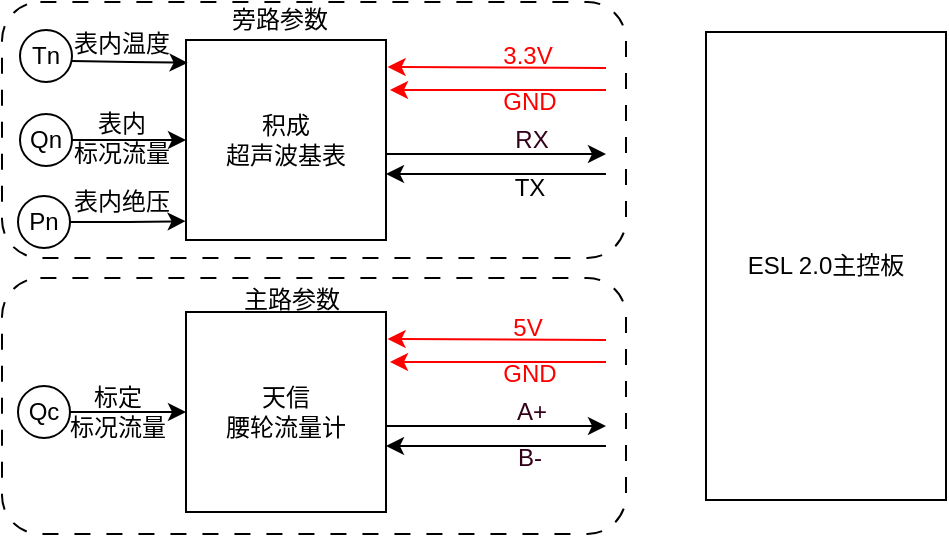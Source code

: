 <mxfile version="26.1.1">
  <diagram name="第 1 页" id="oSzv-MNwIdyoCOyah9a0">
    <mxGraphModel dx="366" dy="255" grid="1" gridSize="10" guides="1" tooltips="1" connect="1" arrows="1" fold="1" page="1" pageScale="1" pageWidth="827" pageHeight="1169" math="0" shadow="0">
      <root>
        <mxCell id="0" />
        <mxCell id="1" parent="0" />
        <mxCell id="xc5HwtYUv8VB5vv1GFga-48" value="" style="rounded=1;whiteSpace=wrap;html=1;dashed=1;dashPattern=8 8;" vertex="1" parent="1">
          <mxGeometry x="18" y="269" width="312" height="128" as="geometry" />
        </mxCell>
        <mxCell id="xc5HwtYUv8VB5vv1GFga-47" value="" style="rounded=1;whiteSpace=wrap;html=1;dashed=1;dashPattern=8 8;" vertex="1" parent="1">
          <mxGeometry x="18" y="131" width="312" height="128" as="geometry" />
        </mxCell>
        <mxCell id="xc5HwtYUv8VB5vv1GFga-1" value="ESL 2.0主控板" style="rounded=0;whiteSpace=wrap;html=1;" vertex="1" parent="1">
          <mxGeometry x="370" y="146" width="120" height="234" as="geometry" />
        </mxCell>
        <mxCell id="xc5HwtYUv8VB5vv1GFga-3" value="&lt;div&gt;积成&lt;/div&gt;超声波基表" style="whiteSpace=wrap;html=1;aspect=fixed;" vertex="1" parent="1">
          <mxGeometry x="110" y="150" width="100" height="100" as="geometry" />
        </mxCell>
        <mxCell id="xc5HwtYUv8VB5vv1GFga-4" value="" style="endArrow=classic;html=1;rounded=0;entryX=1.008;entryY=0.135;entryDx=0;entryDy=0;entryPerimeter=0;strokeColor=#FF0000;" edge="1" parent="1" target="xc5HwtYUv8VB5vv1GFga-3">
          <mxGeometry width="50" height="50" relative="1" as="geometry">
            <mxPoint x="320" y="164" as="sourcePoint" />
            <mxPoint x="211" y="156.767" as="targetPoint" />
          </mxGeometry>
        </mxCell>
        <mxCell id="xc5HwtYUv8VB5vv1GFga-5" value="" style="endArrow=classic;html=1;rounded=0;exitX=0.993;exitY=0.455;exitDx=0;exitDy=0;exitPerimeter=0;" edge="1" parent="1">
          <mxGeometry width="50" height="50" relative="1" as="geometry">
            <mxPoint x="210.003" y="206.995" as="sourcePoint" />
            <mxPoint x="320" y="207" as="targetPoint" />
          </mxGeometry>
        </mxCell>
        <mxCell id="xc5HwtYUv8VB5vv1GFga-6" value="" style="endArrow=classic;html=1;rounded=0;entryX=1.012;entryY=0.579;entryDx=0;entryDy=0;entryPerimeter=0;" edge="1" parent="1">
          <mxGeometry width="50" height="50" relative="1" as="geometry">
            <mxPoint x="320" y="217" as="sourcePoint" />
            <mxPoint x="210.002" y="216.999" as="targetPoint" />
          </mxGeometry>
        </mxCell>
        <mxCell id="xc5HwtYUv8VB5vv1GFga-8" value="" style="endArrow=classic;html=1;rounded=0;entryX=1.008;entryY=0.135;entryDx=0;entryDy=0;entryPerimeter=0;strokeColor=#FF0000;" edge="1" parent="1">
          <mxGeometry width="50" height="50" relative="1" as="geometry">
            <mxPoint x="320" y="175" as="sourcePoint" />
            <mxPoint x="212" y="175" as="targetPoint" />
          </mxGeometry>
        </mxCell>
        <mxCell id="xc5HwtYUv8VB5vv1GFga-9" value="3.3V" style="text;strokeColor=none;align=center;fillColor=none;html=1;verticalAlign=middle;whiteSpace=wrap;rounded=0;fontColor=#FF0000;" vertex="1" parent="1">
          <mxGeometry x="266" y="153" width="30" height="10" as="geometry" />
        </mxCell>
        <mxCell id="xc5HwtYUv8VB5vv1GFga-10" value="GND" style="text;strokeColor=none;align=center;fillColor=none;html=1;verticalAlign=middle;whiteSpace=wrap;rounded=0;fontColor=#FF0000;" vertex="1" parent="1">
          <mxGeometry x="267" y="176" width="30" height="10" as="geometry" />
        </mxCell>
        <mxCell id="xc5HwtYUv8VB5vv1GFga-15" value="RX" style="text;strokeColor=none;align=center;fillColor=none;html=1;verticalAlign=middle;whiteSpace=wrap;rounded=0;fontColor=#33001A;" vertex="1" parent="1">
          <mxGeometry x="268" y="195" width="30" height="10" as="geometry" />
        </mxCell>
        <mxCell id="xc5HwtYUv8VB5vv1GFga-16" value="TX" style="text;strokeColor=none;align=center;fillColor=none;html=1;verticalAlign=middle;whiteSpace=wrap;rounded=0;fontColor=#000000;" vertex="1" parent="1">
          <mxGeometry x="267" y="219" width="30" height="10" as="geometry" />
        </mxCell>
        <mxCell id="xc5HwtYUv8VB5vv1GFga-17" value="&lt;div&gt;天信&lt;/div&gt;&lt;div&gt;腰轮流量计&lt;/div&gt;" style="whiteSpace=wrap;html=1;aspect=fixed;" vertex="1" parent="1">
          <mxGeometry x="110" y="286" width="100" height="100" as="geometry" />
        </mxCell>
        <mxCell id="xc5HwtYUv8VB5vv1GFga-18" value="" style="endArrow=classic;html=1;rounded=0;entryX=1.008;entryY=0.135;entryDx=0;entryDy=0;entryPerimeter=0;strokeColor=#FF0000;" edge="1" parent="1" target="xc5HwtYUv8VB5vv1GFga-17">
          <mxGeometry width="50" height="50" relative="1" as="geometry">
            <mxPoint x="320" y="300" as="sourcePoint" />
            <mxPoint x="211" y="292.767" as="targetPoint" />
          </mxGeometry>
        </mxCell>
        <mxCell id="xc5HwtYUv8VB5vv1GFga-19" value="" style="endArrow=classic;html=1;rounded=0;exitX=0.993;exitY=0.455;exitDx=0;exitDy=0;exitPerimeter=0;" edge="1" parent="1">
          <mxGeometry width="50" height="50" relative="1" as="geometry">
            <mxPoint x="210.003" y="342.995" as="sourcePoint" />
            <mxPoint x="320" y="343" as="targetPoint" />
          </mxGeometry>
        </mxCell>
        <mxCell id="xc5HwtYUv8VB5vv1GFga-20" value="" style="endArrow=classic;html=1;rounded=0;entryX=1.012;entryY=0.579;entryDx=0;entryDy=0;entryPerimeter=0;" edge="1" parent="1">
          <mxGeometry width="50" height="50" relative="1" as="geometry">
            <mxPoint x="320" y="353" as="sourcePoint" />
            <mxPoint x="210.002" y="352.999" as="targetPoint" />
          </mxGeometry>
        </mxCell>
        <mxCell id="xc5HwtYUv8VB5vv1GFga-21" value="" style="endArrow=classic;html=1;rounded=0;entryX=1.008;entryY=0.135;entryDx=0;entryDy=0;entryPerimeter=0;strokeColor=#FF0000;" edge="1" parent="1">
          <mxGeometry width="50" height="50" relative="1" as="geometry">
            <mxPoint x="320" y="311" as="sourcePoint" />
            <mxPoint x="212" y="311" as="targetPoint" />
          </mxGeometry>
        </mxCell>
        <mxCell id="xc5HwtYUv8VB5vv1GFga-22" value="5V" style="text;strokeColor=none;align=center;fillColor=none;html=1;verticalAlign=middle;whiteSpace=wrap;rounded=0;fontColor=#FF0000;" vertex="1" parent="1">
          <mxGeometry x="266" y="289" width="30" height="10" as="geometry" />
        </mxCell>
        <mxCell id="xc5HwtYUv8VB5vv1GFga-23" value="GND" style="text;strokeColor=none;align=center;fillColor=none;html=1;verticalAlign=middle;whiteSpace=wrap;rounded=0;fontColor=#FF0000;" vertex="1" parent="1">
          <mxGeometry x="267" y="312" width="30" height="10" as="geometry" />
        </mxCell>
        <mxCell id="xc5HwtYUv8VB5vv1GFga-24" value="A+" style="text;strokeColor=none;align=center;fillColor=none;html=1;verticalAlign=middle;whiteSpace=wrap;rounded=0;fontColor=#33001A;" vertex="1" parent="1">
          <mxGeometry x="268" y="331" width="30" height="10" as="geometry" />
        </mxCell>
        <mxCell id="xc5HwtYUv8VB5vv1GFga-25" value="B-" style="text;strokeColor=none;align=center;fillColor=none;html=1;verticalAlign=middle;whiteSpace=wrap;rounded=0;fontColor=#33001A;" vertex="1" parent="1">
          <mxGeometry x="267" y="354" width="30" height="10" as="geometry" />
        </mxCell>
        <mxCell id="xc5HwtYUv8VB5vv1GFga-29" value="Pn" style="ellipse;whiteSpace=wrap;html=1;aspect=fixed;" vertex="1" parent="1">
          <mxGeometry x="26" y="228" width="26" height="26" as="geometry" />
        </mxCell>
        <mxCell id="xc5HwtYUv8VB5vv1GFga-30" value="" style="endArrow=classic;html=1;rounded=0;entryX=0;entryY=0.5;entryDx=0;entryDy=0;exitX=1;exitY=0.5;exitDx=0;exitDy=0;" edge="1" parent="1" source="xc5HwtYUv8VB5vv1GFga-32" target="xc5HwtYUv8VB5vv1GFga-3">
          <mxGeometry width="50" height="50" relative="1" as="geometry">
            <mxPoint x="60" y="200" as="sourcePoint" />
            <mxPoint x="110" y="153" as="targetPoint" />
          </mxGeometry>
        </mxCell>
        <mxCell id="xc5HwtYUv8VB5vv1GFga-31" style="edgeStyle=orthogonalEdgeStyle;rounded=0;orthogonalLoop=1;jettySize=auto;html=1;entryX=0.008;entryY=0.114;entryDx=0;entryDy=0;entryPerimeter=0;" edge="1" parent="1" target="xc5HwtYUv8VB5vv1GFga-3">
          <mxGeometry relative="1" as="geometry">
            <mxPoint x="53.0" y="160.5" as="sourcePoint" />
          </mxGeometry>
        </mxCell>
        <mxCell id="xc5HwtYUv8VB5vv1GFga-32" value="Qn" style="ellipse;whiteSpace=wrap;html=1;aspect=fixed;" vertex="1" parent="1">
          <mxGeometry x="27" y="187" width="26" height="26" as="geometry" />
        </mxCell>
        <mxCell id="xc5HwtYUv8VB5vv1GFga-33" value="Tn" style="ellipse;whiteSpace=wrap;html=1;aspect=fixed;" vertex="1" parent="1">
          <mxGeometry x="27" y="145" width="26" height="26" as="geometry" />
        </mxCell>
        <mxCell id="xc5HwtYUv8VB5vv1GFga-34" style="edgeStyle=orthogonalEdgeStyle;rounded=0;orthogonalLoop=1;jettySize=auto;html=1;entryX=-0.002;entryY=0.906;entryDx=0;entryDy=0;entryPerimeter=0;" edge="1" parent="1" source="xc5HwtYUv8VB5vv1GFga-29" target="xc5HwtYUv8VB5vv1GFga-3">
          <mxGeometry relative="1" as="geometry" />
        </mxCell>
        <mxCell id="xc5HwtYUv8VB5vv1GFga-37" style="edgeStyle=orthogonalEdgeStyle;rounded=0;orthogonalLoop=1;jettySize=auto;html=1;entryX=0;entryY=0.5;entryDx=0;entryDy=0;" edge="1" parent="1" source="xc5HwtYUv8VB5vv1GFga-35" target="xc5HwtYUv8VB5vv1GFga-17">
          <mxGeometry relative="1" as="geometry" />
        </mxCell>
        <mxCell id="xc5HwtYUv8VB5vv1GFga-35" value="Qc" style="ellipse;whiteSpace=wrap;html=1;aspect=fixed;" vertex="1" parent="1">
          <mxGeometry x="26" y="323" width="26" height="26" as="geometry" />
        </mxCell>
        <mxCell id="xc5HwtYUv8VB5vv1GFga-39" value="表内绝压" style="text;strokeColor=none;align=center;fillColor=none;html=1;verticalAlign=middle;whiteSpace=wrap;rounded=0;" vertex="1" parent="1">
          <mxGeometry x="53" y="221" width="50" height="20" as="geometry" />
        </mxCell>
        <mxCell id="xc5HwtYUv8VB5vv1GFga-40" value="表内&lt;div&gt;标况流量&lt;/div&gt;" style="text;strokeColor=none;align=center;fillColor=none;html=1;verticalAlign=middle;whiteSpace=wrap;rounded=0;" vertex="1" parent="1">
          <mxGeometry x="53" y="189" width="50" height="20" as="geometry" />
        </mxCell>
        <mxCell id="xc5HwtYUv8VB5vv1GFga-42" value="表内温度" style="text;strokeColor=none;align=center;fillColor=none;html=1;verticalAlign=middle;whiteSpace=wrap;rounded=0;" vertex="1" parent="1">
          <mxGeometry x="53" y="142" width="50" height="20" as="geometry" />
        </mxCell>
        <mxCell id="xc5HwtYUv8VB5vv1GFga-46" value="标定&lt;br&gt;&lt;div&gt;标况流量&lt;/div&gt;" style="text;strokeColor=none;align=center;fillColor=none;html=1;verticalAlign=middle;whiteSpace=wrap;rounded=0;" vertex="1" parent="1">
          <mxGeometry x="51" y="326" width="50" height="20" as="geometry" />
        </mxCell>
        <mxCell id="xc5HwtYUv8VB5vv1GFga-49" value="旁路参数" style="text;strokeColor=none;align=center;fillColor=none;html=1;verticalAlign=middle;whiteSpace=wrap;rounded=0;" vertex="1" parent="1">
          <mxGeometry x="132" y="130" width="50" height="20" as="geometry" />
        </mxCell>
        <mxCell id="xc5HwtYUv8VB5vv1GFga-51" value="主路参数" style="text;strokeColor=none;align=center;fillColor=none;html=1;verticalAlign=middle;whiteSpace=wrap;rounded=0;" vertex="1" parent="1">
          <mxGeometry x="138" y="270" width="50" height="20" as="geometry" />
        </mxCell>
      </root>
    </mxGraphModel>
  </diagram>
</mxfile>
